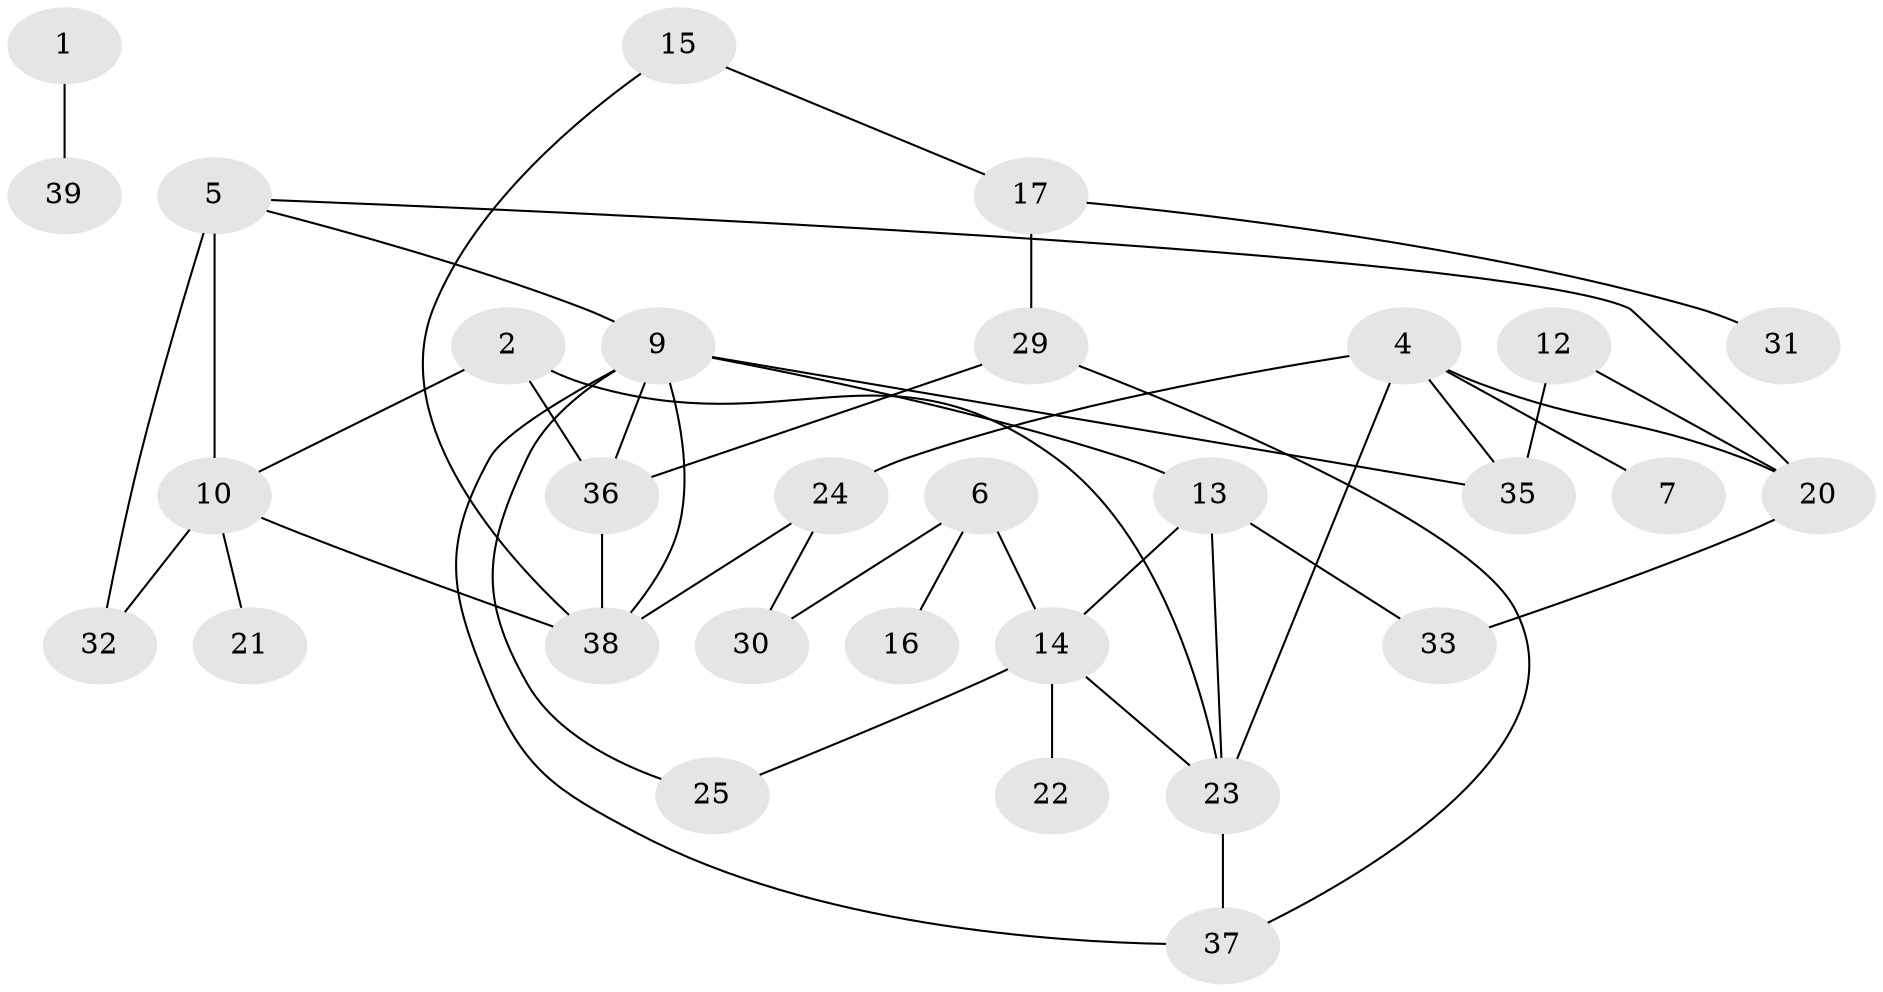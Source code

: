 // original degree distribution, {1: 0.21794871794871795, 4: 0.0641025641025641, 7: 0.02564102564102564, 2: 0.34615384615384615, 5: 0.038461538461538464, 3: 0.23076923076923078, 0: 0.07692307692307693}
// Generated by graph-tools (version 1.1) at 2025/00/03/09/25 03:00:48]
// undirected, 30 vertices, 44 edges
graph export_dot {
graph [start="1"]
  node [color=gray90,style=filled];
  1;
  2;
  4;
  5;
  6;
  7;
  9;
  10;
  12;
  13;
  14;
  15;
  16;
  17;
  20;
  21;
  22;
  23;
  24;
  25;
  29;
  30;
  31;
  32;
  33;
  35;
  36;
  37;
  38;
  39;
  1 -- 39 [weight=1.0];
  2 -- 10 [weight=1.0];
  2 -- 23 [weight=1.0];
  2 -- 36 [weight=1.0];
  4 -- 7 [weight=1.0];
  4 -- 20 [weight=1.0];
  4 -- 23 [weight=1.0];
  4 -- 24 [weight=1.0];
  4 -- 35 [weight=1.0];
  5 -- 9 [weight=1.0];
  5 -- 10 [weight=1.0];
  5 -- 20 [weight=1.0];
  5 -- 32 [weight=1.0];
  6 -- 14 [weight=1.0];
  6 -- 16 [weight=1.0];
  6 -- 30 [weight=1.0];
  9 -- 13 [weight=1.0];
  9 -- 25 [weight=1.0];
  9 -- 35 [weight=1.0];
  9 -- 36 [weight=1.0];
  9 -- 37 [weight=1.0];
  9 -- 38 [weight=1.0];
  10 -- 21 [weight=1.0];
  10 -- 32 [weight=1.0];
  10 -- 38 [weight=1.0];
  12 -- 20 [weight=1.0];
  12 -- 35 [weight=2.0];
  13 -- 14 [weight=1.0];
  13 -- 23 [weight=1.0];
  13 -- 33 [weight=1.0];
  14 -- 22 [weight=1.0];
  14 -- 23 [weight=1.0];
  14 -- 25 [weight=1.0];
  15 -- 17 [weight=1.0];
  15 -- 38 [weight=1.0];
  17 -- 29 [weight=1.0];
  17 -- 31 [weight=1.0];
  20 -- 33 [weight=1.0];
  23 -- 37 [weight=1.0];
  24 -- 30 [weight=1.0];
  24 -- 38 [weight=2.0];
  29 -- 36 [weight=1.0];
  29 -- 37 [weight=1.0];
  36 -- 38 [weight=2.0];
}
